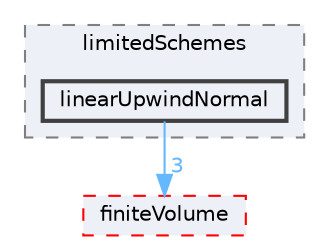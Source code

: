 digraph "src/optimisation/adjointOptimisation/adjoint/finiteVolume/interpolation/surfaceInterpolation/schemes/limitedSchemes/linearUpwindNormal"
{
 // LATEX_PDF_SIZE
  bgcolor="transparent";
  edge [fontname=Helvetica,fontsize=10,labelfontname=Helvetica,labelfontsize=10];
  node [fontname=Helvetica,fontsize=10,shape=box,height=0.2,width=0.4];
  compound=true
  subgraph clusterdir_bdb9d7b8d55db1f4a3a3c7b911f7066f {
    graph [ bgcolor="#edf0f7", pencolor="grey50", label="limitedSchemes", fontname=Helvetica,fontsize=10 style="filled,dashed", URL="dir_bdb9d7b8d55db1f4a3a3c7b911f7066f.html",tooltip=""]
  dir_bd0f6247c3c105e7fc72c59c8255b6fd [label="linearUpwindNormal", fillcolor="#edf0f7", color="grey25", style="filled,bold", URL="dir_bd0f6247c3c105e7fc72c59c8255b6fd.html",tooltip=""];
  }
  dir_9bd15774b555cf7259a6fa18f99fe99b [label="finiteVolume", fillcolor="#edf0f7", color="red", style="filled,dashed", URL="dir_9bd15774b555cf7259a6fa18f99fe99b.html",tooltip=""];
  dir_bd0f6247c3c105e7fc72c59c8255b6fd->dir_9bd15774b555cf7259a6fa18f99fe99b [headlabel="3", labeldistance=1.5 headhref="dir_002210_001387.html" href="dir_002210_001387.html" color="steelblue1" fontcolor="steelblue1"];
}
